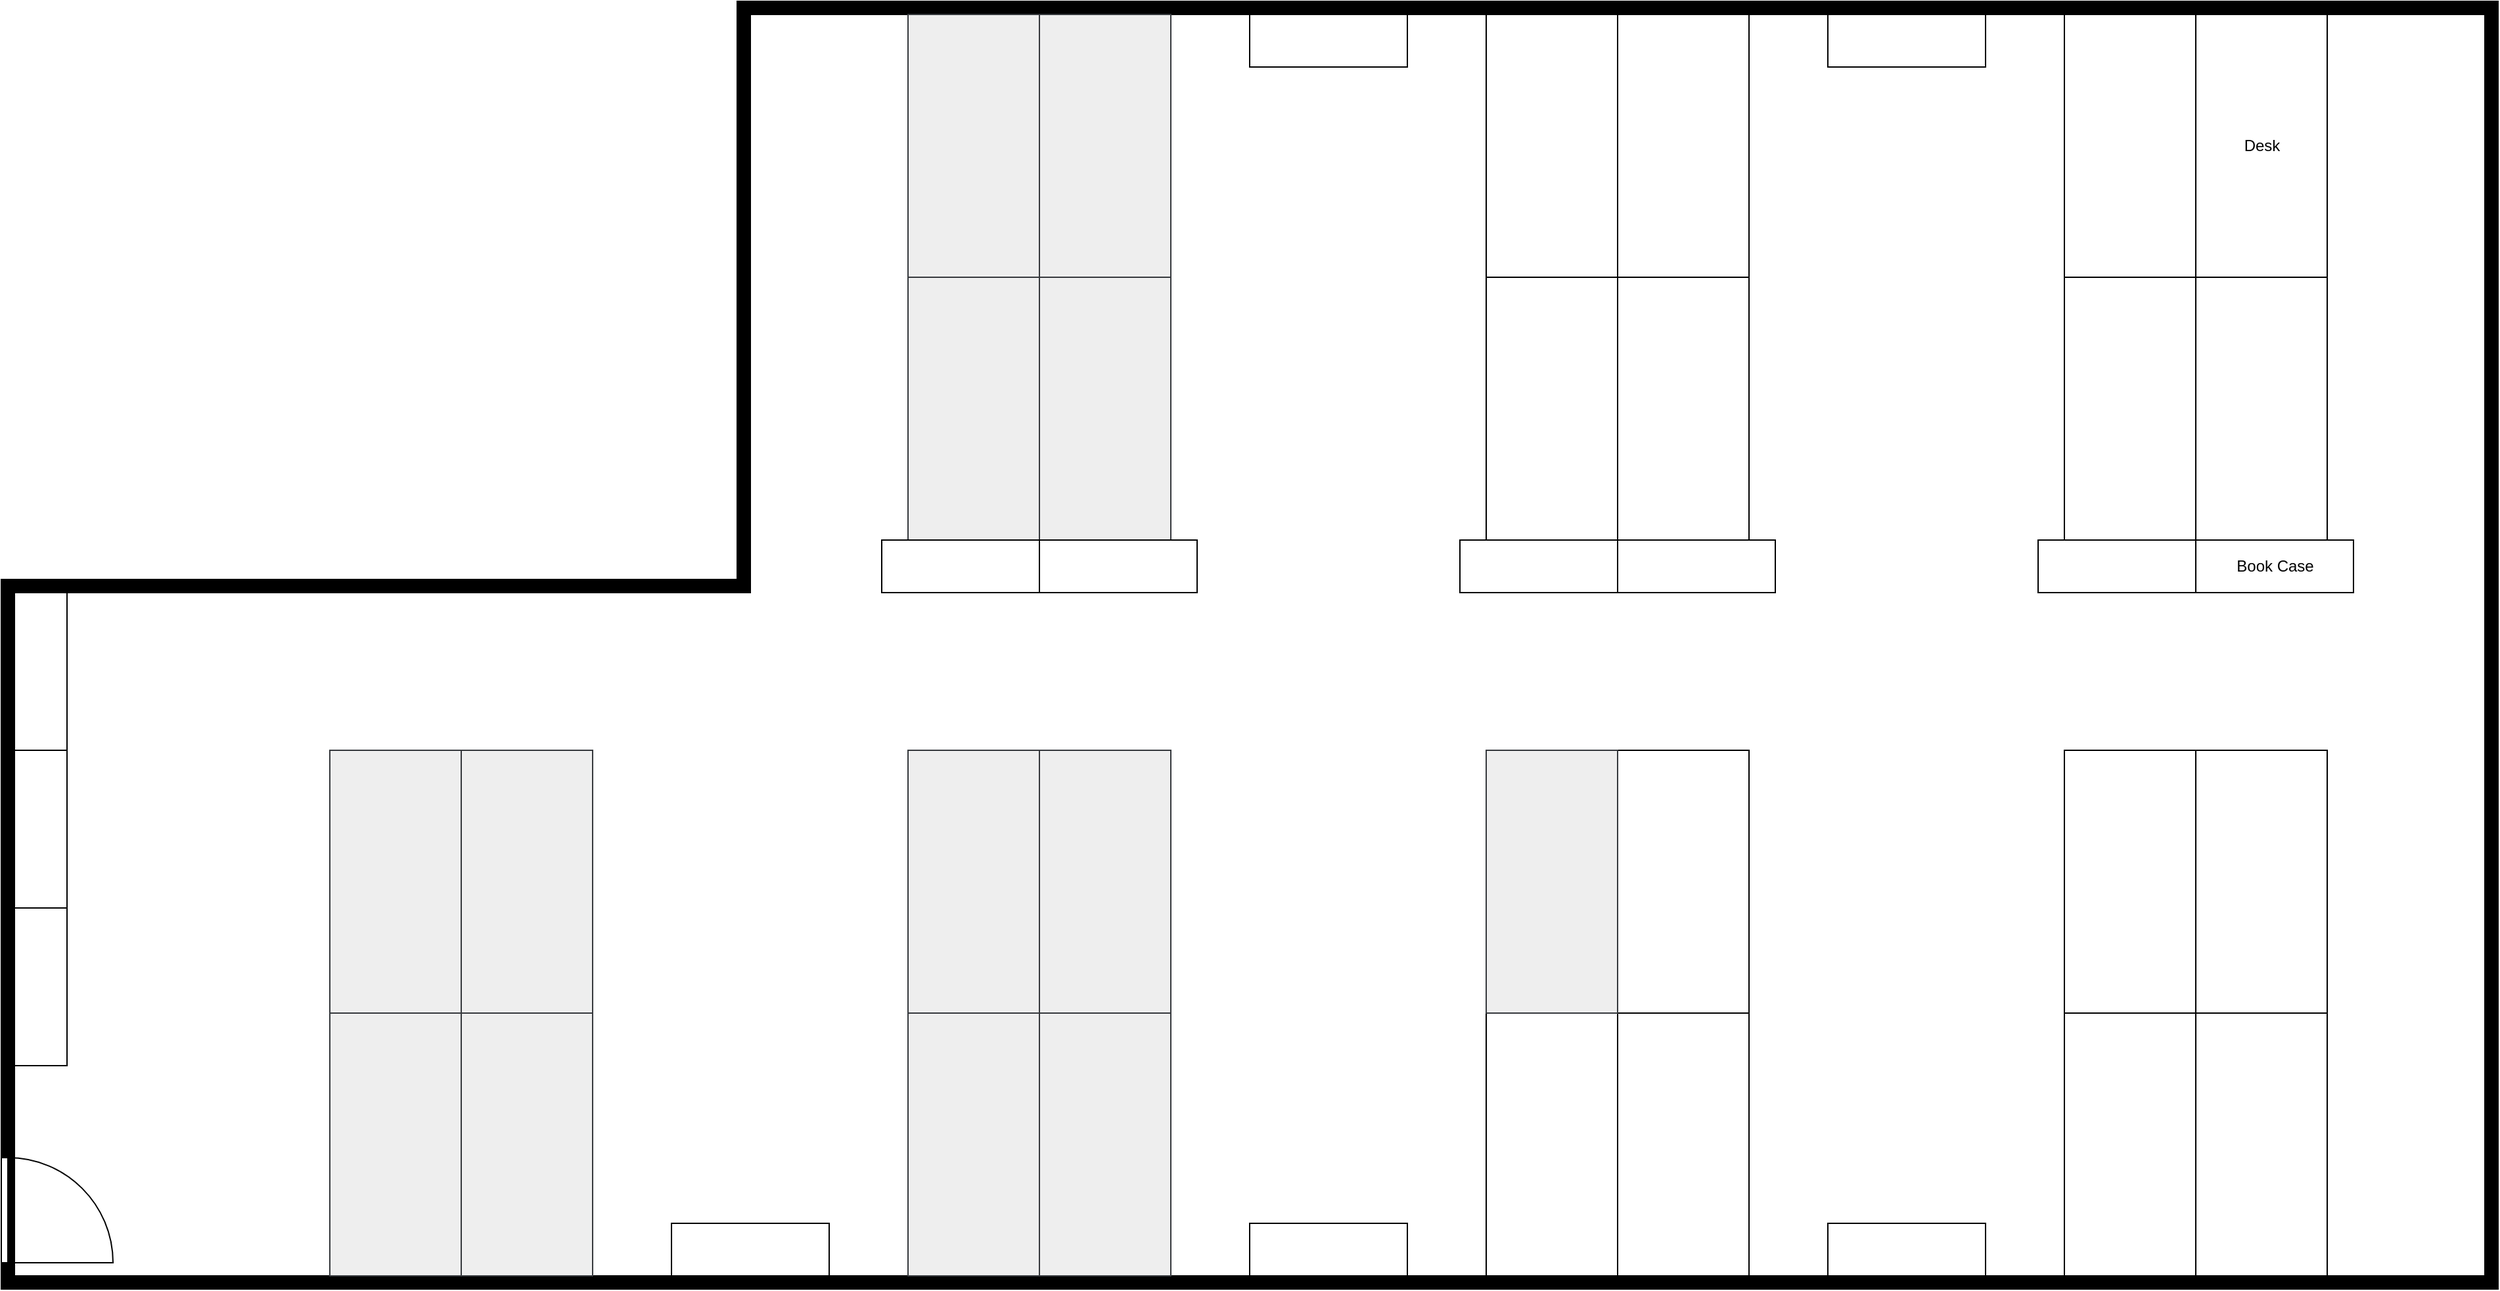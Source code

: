 <mxfile version="24.7.17">
  <diagram name="Page-1" id="38b20595-45e3-9b7f-d5ca-b57f44c5b66d">
    <mxGraphModel dx="2462" dy="936" grid="1" gridSize="10" guides="1" tooltips="1" connect="1" arrows="1" fold="1" page="1" pageScale="1" pageWidth="1100" pageHeight="850" background="none" math="0" shadow="0">
      <root>
        <mxCell id="0" />
        <mxCell id="1" parent="0" />
        <mxCell id="0RA5vAyCi1M80JIZ3hyP-1" value="" style="verticalLabelPosition=bottom;html=1;verticalAlign=top;align=center;shape=mxgraph.floorplan.wallU;fillColor=strokeColor;direction=south;" parent="1" vertex="1">
          <mxGeometry x="800" y="30" width="1330" height="980" as="geometry" />
        </mxCell>
        <mxCell id="0RA5vAyCi1M80JIZ3hyP-69" value="Desk" style="shape=rect;shadow=0;html=1;direction=south;" parent="1" vertex="1">
          <mxGeometry x="1900" y="40" width="100" height="200" as="geometry" />
        </mxCell>
        <mxCell id="0RA5vAyCi1M80JIZ3hyP-122" value="" style="verticalLabelPosition=bottom;html=1;verticalAlign=top;align=center;shape=mxgraph.floorplan.wallU;fillColor=strokeColor;direction=north;" parent="1" vertex="1">
          <mxGeometry x="230" y="470" width="570" height="540" as="geometry" />
        </mxCell>
        <mxCell id="0RA5vAyCi1M80JIZ3hyP-123" value="" style="verticalLabelPosition=bottom;html=1;verticalAlign=top;align=center;shape=mxgraph.floorplan.wall;fillColor=strokeColor;direction=south;" parent="1" vertex="1">
          <mxGeometry x="790" y="30" width="10" height="440" as="geometry" />
        </mxCell>
        <mxCell id="2MODIx7R60a1VgAi5Oh5-1" value="" style="verticalLabelPosition=bottom;html=1;verticalAlign=top;align=center;shape=mxgraph.floorplan.doorLeft;aspect=fixed;direction=north;" vertex="1" parent="1">
          <mxGeometry x="230" y="910" width="85" height="80" as="geometry" />
        </mxCell>
        <mxCell id="2MODIx7R60a1VgAi5Oh5-3" value="" style="shape=rect;shadow=0;html=1;direction=south;" vertex="1" parent="1">
          <mxGeometry x="1800" y="40" width="100" height="200" as="geometry" />
        </mxCell>
        <mxCell id="2MODIx7R60a1VgAi5Oh5-6" value="" style="shape=rect;shadow=0;html=1;direction=south;" vertex="1" parent="1">
          <mxGeometry x="1460" y="40" width="100" height="200" as="geometry" />
        </mxCell>
        <mxCell id="2MODIx7R60a1VgAi5Oh5-7" value="" style="shape=rect;shadow=0;html=1;direction=south;" vertex="1" parent="1">
          <mxGeometry x="1360" y="40" width="100" height="200" as="geometry" />
        </mxCell>
        <mxCell id="2MODIx7R60a1VgAi5Oh5-10" value="" style="shape=rect;shadow=0;html=1;direction=south;fillColor=#eeeeee;strokeColor=#36393d;" vertex="1" parent="1">
          <mxGeometry x="1020" y="40" width="100" height="200" as="geometry" />
        </mxCell>
        <mxCell id="2MODIx7R60a1VgAi5Oh5-11" value="" style="shape=rect;shadow=0;html=1;direction=south;fillColor=#eeeeee;strokeColor=#36393d;" vertex="1" parent="1">
          <mxGeometry x="920" y="40" width="100" height="200" as="geometry" />
        </mxCell>
        <mxCell id="2MODIx7R60a1VgAi5Oh5-16" value="" style="shape=rect;shadow=0;html=1;direction=south;" vertex="1" parent="1">
          <mxGeometry x="1900" y="800" width="100" height="200" as="geometry" />
        </mxCell>
        <mxCell id="2MODIx7R60a1VgAi5Oh5-17" value="" style="shape=rect;shadow=0;html=1;direction=south;" vertex="1" parent="1">
          <mxGeometry x="1800" y="800" width="100" height="200" as="geometry" />
        </mxCell>
        <mxCell id="2MODIx7R60a1VgAi5Oh5-20" value="" style="shape=rect;shadow=0;html=1;direction=south;" vertex="1" parent="1">
          <mxGeometry x="1460" y="800" width="100" height="200" as="geometry" />
        </mxCell>
        <mxCell id="2MODIx7R60a1VgAi5Oh5-21" value="" style="shape=rect;shadow=0;html=1;direction=south;" vertex="1" parent="1">
          <mxGeometry x="1360" y="800" width="100" height="200" as="geometry" />
        </mxCell>
        <mxCell id="2MODIx7R60a1VgAi5Oh5-24" value="" style="shape=rect;shadow=0;html=1;direction=south;fillColor=#eeeeee;strokeColor=#36393d;" vertex="1" parent="1">
          <mxGeometry x="1020" y="800" width="100" height="200" as="geometry" />
        </mxCell>
        <mxCell id="2MODIx7R60a1VgAi5Oh5-25" value="" style="shape=rect;shadow=0;html=1;direction=south;fillColor=#eeeeee;strokeColor=#36393d;" vertex="1" parent="1">
          <mxGeometry x="920" y="800" width="100" height="200" as="geometry" />
        </mxCell>
        <mxCell id="2MODIx7R60a1VgAi5Oh5-27" value="" style="shape=rect;shadow=0;html=1;direction=south;" vertex="1" parent="1">
          <mxGeometry x="1900" y="240" width="100" height="200" as="geometry" />
        </mxCell>
        <mxCell id="2MODIx7R60a1VgAi5Oh5-28" value="" style="shape=rect;shadow=0;html=1;direction=south;" vertex="1" parent="1">
          <mxGeometry x="1800" y="240" width="100" height="200" as="geometry" />
        </mxCell>
        <mxCell id="2MODIx7R60a1VgAi5Oh5-29" value="" style="shape=rect;shadow=0;html=1;direction=south;fillColor=#eeeeee;strokeColor=#36393d;" vertex="1" parent="1">
          <mxGeometry x="1020" y="240" width="100" height="200" as="geometry" />
        </mxCell>
        <mxCell id="2MODIx7R60a1VgAi5Oh5-30" value="" style="shape=rect;shadow=0;html=1;direction=south;fillColor=#eeeeee;strokeColor=#36393d;" vertex="1" parent="1">
          <mxGeometry x="920" y="240" width="100" height="200" as="geometry" />
        </mxCell>
        <mxCell id="2MODIx7R60a1VgAi5Oh5-31" value="" style="shape=rect;shadow=0;html=1;direction=south;" vertex="1" parent="1">
          <mxGeometry x="1460" y="240" width="100" height="200" as="geometry" />
        </mxCell>
        <mxCell id="2MODIx7R60a1VgAi5Oh5-32" value="" style="shape=rect;shadow=0;html=1;direction=south;" vertex="1" parent="1">
          <mxGeometry x="1360" y="240" width="100" height="200" as="geometry" />
        </mxCell>
        <mxCell id="2MODIx7R60a1VgAi5Oh5-33" value="" style="shape=rect;shadow=0;html=1;direction=south;fillColor=#eeeeee;strokeColor=#36393d;" vertex="1" parent="1">
          <mxGeometry x="1020" y="600" width="100" height="200" as="geometry" />
        </mxCell>
        <mxCell id="2MODIx7R60a1VgAi5Oh5-34" value="" style="shape=rect;shadow=0;html=1;direction=south;fillColor=#eeeeee;strokeColor=#36393d;" vertex="1" parent="1">
          <mxGeometry x="920" y="600" width="100" height="200" as="geometry" />
        </mxCell>
        <mxCell id="2MODIx7R60a1VgAi5Oh5-35" value="" style="shape=rect;shadow=0;html=1;direction=south;" vertex="1" parent="1">
          <mxGeometry x="1460" y="600" width="100" height="200" as="geometry" />
        </mxCell>
        <mxCell id="2MODIx7R60a1VgAi5Oh5-36" value="" style="shape=rect;shadow=0;html=1;direction=south;fillColor=#eeeeee;strokeColor=#36393d;" vertex="1" parent="1">
          <mxGeometry x="1360" y="600" width="100" height="200" as="geometry" />
        </mxCell>
        <mxCell id="2MODIx7R60a1VgAi5Oh5-37" value="" style="shape=rect;shadow=0;html=1;direction=south;" vertex="1" parent="1">
          <mxGeometry x="1900" y="600" width="100" height="200" as="geometry" />
        </mxCell>
        <mxCell id="2MODIx7R60a1VgAi5Oh5-38" value="" style="shape=rect;shadow=0;html=1;direction=south;" vertex="1" parent="1">
          <mxGeometry x="1800" y="600" width="100" height="200" as="geometry" />
        </mxCell>
        <mxCell id="2MODIx7R60a1VgAi5Oh5-40" value="" style="shape=rect;shadow=0;html=1;direction=west;" vertex="1" parent="1">
          <mxGeometry x="900" y="440" width="120" height="40" as="geometry" />
        </mxCell>
        <mxCell id="2MODIx7R60a1VgAi5Oh5-41" value="" style="shape=rect;shadow=0;html=1;direction=west;" vertex="1" parent="1">
          <mxGeometry x="1020" y="440" width="120" height="40" as="geometry" />
        </mxCell>
        <mxCell id="2MODIx7R60a1VgAi5Oh5-42" value="" style="shape=rect;shadow=0;html=1;direction=west;" vertex="1" parent="1">
          <mxGeometry x="1340" y="440" width="120" height="40" as="geometry" />
        </mxCell>
        <mxCell id="2MODIx7R60a1VgAi5Oh5-43" value="" style="shape=rect;shadow=0;html=1;direction=west;" vertex="1" parent="1">
          <mxGeometry x="1460" y="440" width="120" height="40" as="geometry" />
        </mxCell>
        <mxCell id="2MODIx7R60a1VgAi5Oh5-44" value="" style="shape=rect;shadow=0;html=1;direction=west;" vertex="1" parent="1">
          <mxGeometry x="1780" y="440" width="120" height="40" as="geometry" />
        </mxCell>
        <mxCell id="2MODIx7R60a1VgAi5Oh5-50" value="Book Case" style="shape=rect;shadow=0;html=1;direction=west;" vertex="1" parent="1">
          <mxGeometry x="1900" y="440" width="120" height="40" as="geometry" />
        </mxCell>
        <mxCell id="bsD3-bv0s14A_Ypd2Ab5-4" value="" style="shape=rect;shadow=0;html=1;direction=south;fillColor=#eeeeee;strokeColor=#36393d;" vertex="1" parent="1">
          <mxGeometry x="580" y="800" width="100" height="200" as="geometry" />
        </mxCell>
        <mxCell id="bsD3-bv0s14A_Ypd2Ab5-5" value="" style="shape=rect;shadow=0;html=1;direction=south;fillColor=#eeeeee;strokeColor=#36393d;" vertex="1" parent="1">
          <mxGeometry x="480" y="800" width="100" height="200" as="geometry" />
        </mxCell>
        <mxCell id="bsD3-bv0s14A_Ypd2Ab5-6" value="" style="shape=rect;shadow=0;html=1;direction=south;fillColor=#eeeeee;strokeColor=#36393d;" vertex="1" parent="1">
          <mxGeometry x="580" y="600" width="100" height="200" as="geometry" />
        </mxCell>
        <mxCell id="bsD3-bv0s14A_Ypd2Ab5-7" value="" style="shape=rect;shadow=0;html=1;direction=south;fillColor=#eeeeee;strokeColor=#36393d;" vertex="1" parent="1">
          <mxGeometry x="480" y="600" width="100" height="200" as="geometry" />
        </mxCell>
        <mxCell id="bsD3-bv0s14A_Ypd2Ab5-8" value="" style="shape=rect;shadow=0;html=1;direction=north;" vertex="1" parent="1">
          <mxGeometry x="240" y="480" width="40" height="120" as="geometry" />
        </mxCell>
        <mxCell id="bsD3-bv0s14A_Ypd2Ab5-9" value="" style="shape=rect;shadow=0;html=1;direction=north;" vertex="1" parent="1">
          <mxGeometry x="240" y="600" width="40" height="120" as="geometry" />
        </mxCell>
        <mxCell id="bsD3-bv0s14A_Ypd2Ab5-10" value="" style="shape=rect;shadow=0;html=1;direction=north;" vertex="1" parent="1">
          <mxGeometry x="240" y="720" width="40" height="120" as="geometry" />
        </mxCell>
        <mxCell id="bsD3-bv0s14A_Ypd2Ab5-11" value="" style="shape=rect;shadow=0;html=1;direction=west;" vertex="1" parent="1">
          <mxGeometry x="1180" y="40" width="120" height="40" as="geometry" />
        </mxCell>
        <mxCell id="bsD3-bv0s14A_Ypd2Ab5-12" value="" style="shape=rect;shadow=0;html=1;direction=west;" vertex="1" parent="1">
          <mxGeometry x="1620" y="40" width="120" height="40" as="geometry" />
        </mxCell>
        <mxCell id="bsD3-bv0s14A_Ypd2Ab5-13" value="" style="shape=rect;shadow=0;html=1;direction=west;" vertex="1" parent="1">
          <mxGeometry x="1180" y="960" width="120" height="40" as="geometry" />
        </mxCell>
        <mxCell id="bsD3-bv0s14A_Ypd2Ab5-14" value="" style="shape=rect;shadow=0;html=1;direction=west;" vertex="1" parent="1">
          <mxGeometry x="1620" y="960" width="120" height="40" as="geometry" />
        </mxCell>
        <mxCell id="bsD3-bv0s14A_Ypd2Ab5-15" value="" style="shape=rect;shadow=0;html=1;direction=west;" vertex="1" parent="1">
          <mxGeometry x="740" y="960" width="120" height="40" as="geometry" />
        </mxCell>
      </root>
    </mxGraphModel>
  </diagram>
</mxfile>
